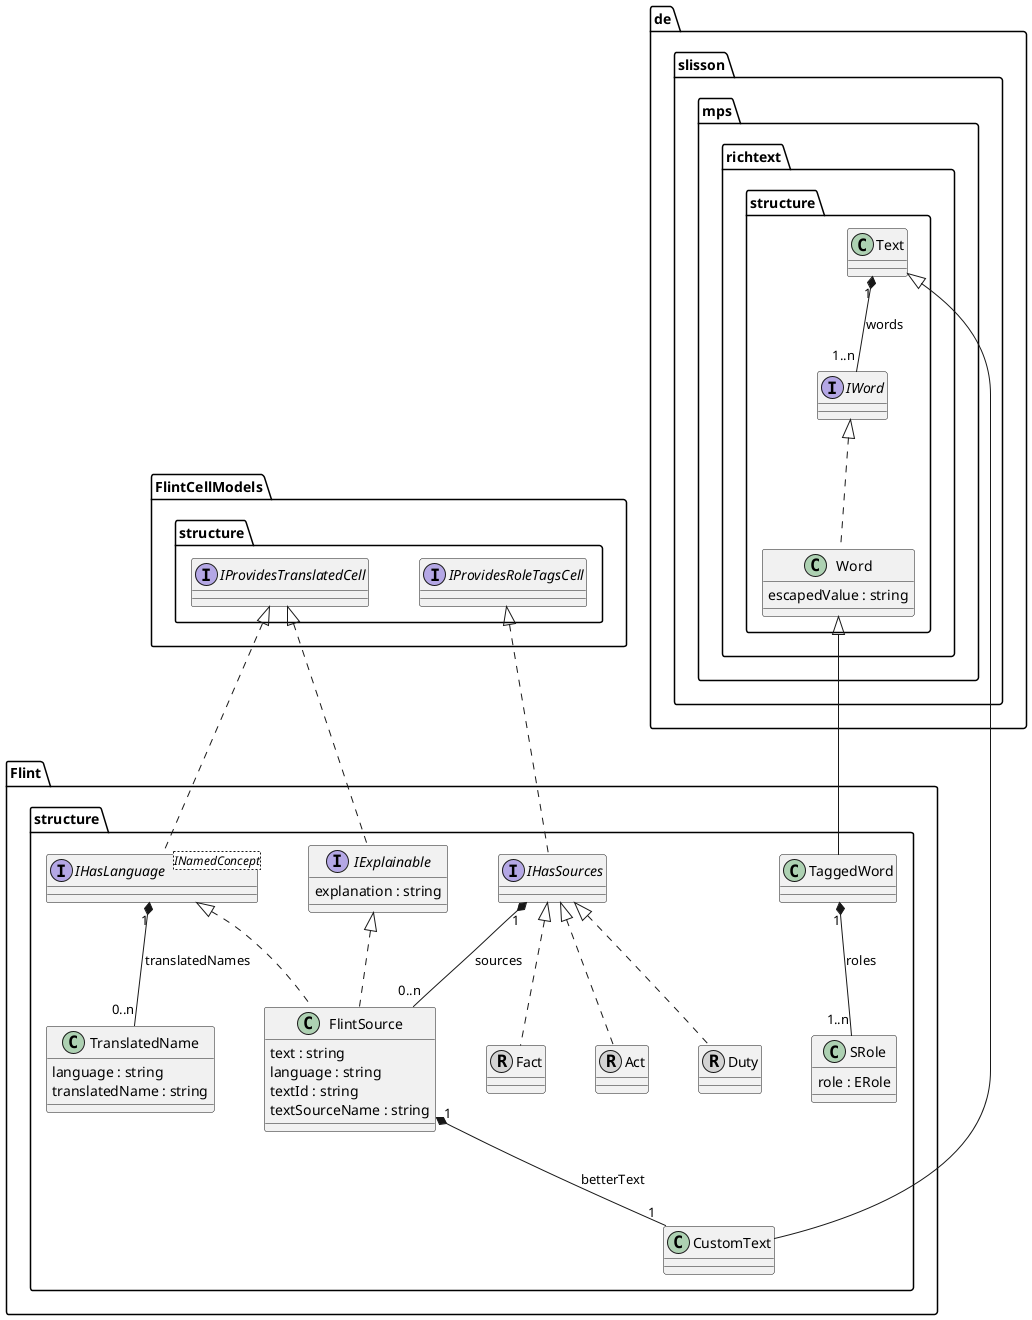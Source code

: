 @startuml IHasSources-Model

skinparam nodesep 50
skinparam ranksep 75

interface "FlintCellModels.structure.IProvidesTranslatedCell" 
interface "Flint.structure.IExplainable" 
"Flint.structure.IExplainable" : explanation : string
interface "FlintCellModels.structure.IProvidesRoleTagsCell" 
interface "Flint.structure.IHasLanguage" <INamedConcept>
interface "Flint.structure.IHasSources" 
interface "de.slisson.mps.richtext.structure.IWord"
class "Flint.structure.Fact"  << (R, lightgrey) >>
class "Flint.structure.Act"  << (R, lightgrey) >>
class "Flint.structure.Duty"  << (R, lightgrey) >> 
class "Flint.structure.FlintSource"  
"Flint.structure.FlintSource" : text : string
"Flint.structure.FlintSource" : language : string
"Flint.structure.FlintSource" : textId : string
"Flint.structure.FlintSource" : textSourceName : string
class "de.slisson.mps.richtext.structure.Text"  
class "Flint.structure.CustomText"  
class "Flint.structure.TranslatedName"  
"Flint.structure.TranslatedName" : language : string
"Flint.structure.TranslatedName" : translatedName : string
class "Flint.structure.TaggedWord"
class "Flint.structure.SRole"  
"Flint.structure.SRole" : role : ERole
class "de.slisson.mps.richtext.structure.Word"  
"de.slisson.mps.richtext.structure.Word" : escapedValue : string

"Flint.structure.IHasSources" <|.. "Flint.structure.Fact"
"Flint.structure.IHasSources" <|.. "Flint.structure.Act"
"Flint.structure.IHasSources" <|.. "Flint.structure.Duty"
"de.slisson.mps.richtext.structure.IWord" <|.. "de.slisson.mps.richtext.structure.Word"
"de.slisson.mps.richtext.structure.Word" <|-- "Flint.structure.TaggedWord"
"Flint.structure.TaggedWord" "1" *-- "1..n" "Flint.structure.SRole" : roles
"FlintCellModels.structure.IProvidesTranslatedCell" <|.. "Flint.structure.IExplainable"
"FlintCellModels.structure.IProvidesTranslatedCell" <|.. "Flint.structure.IHasLanguage"
"FlintCellModels.structure.IProvidesRoleTagsCell" <|.. "Flint.structure.IHasSources"
"Flint.structure.IExplainable" <|.. "Flint.structure.FlintSource"
"Flint.structure.IHasLanguage" <|.. "Flint.structure.FlintSource"
"de.slisson.mps.richtext.structure.Text" <|-- "Flint.structure.CustomText"
"Flint.structure.FlintSource" "1" *-- "1" "Flint.structure.CustomText" : betterText
"Flint.structure.IHasLanguage" "1" *-- "0..n" "Flint.structure.TranslatedName" : translatedNames
"de.slisson.mps.richtext.structure.Text" "1" *-- "1..n" "de.slisson.mps.richtext.structure.IWord" : words
"Flint.structure.IHasSources" "1" *-- "0..n" "Flint.structure.FlintSource" : sources

@enduml
